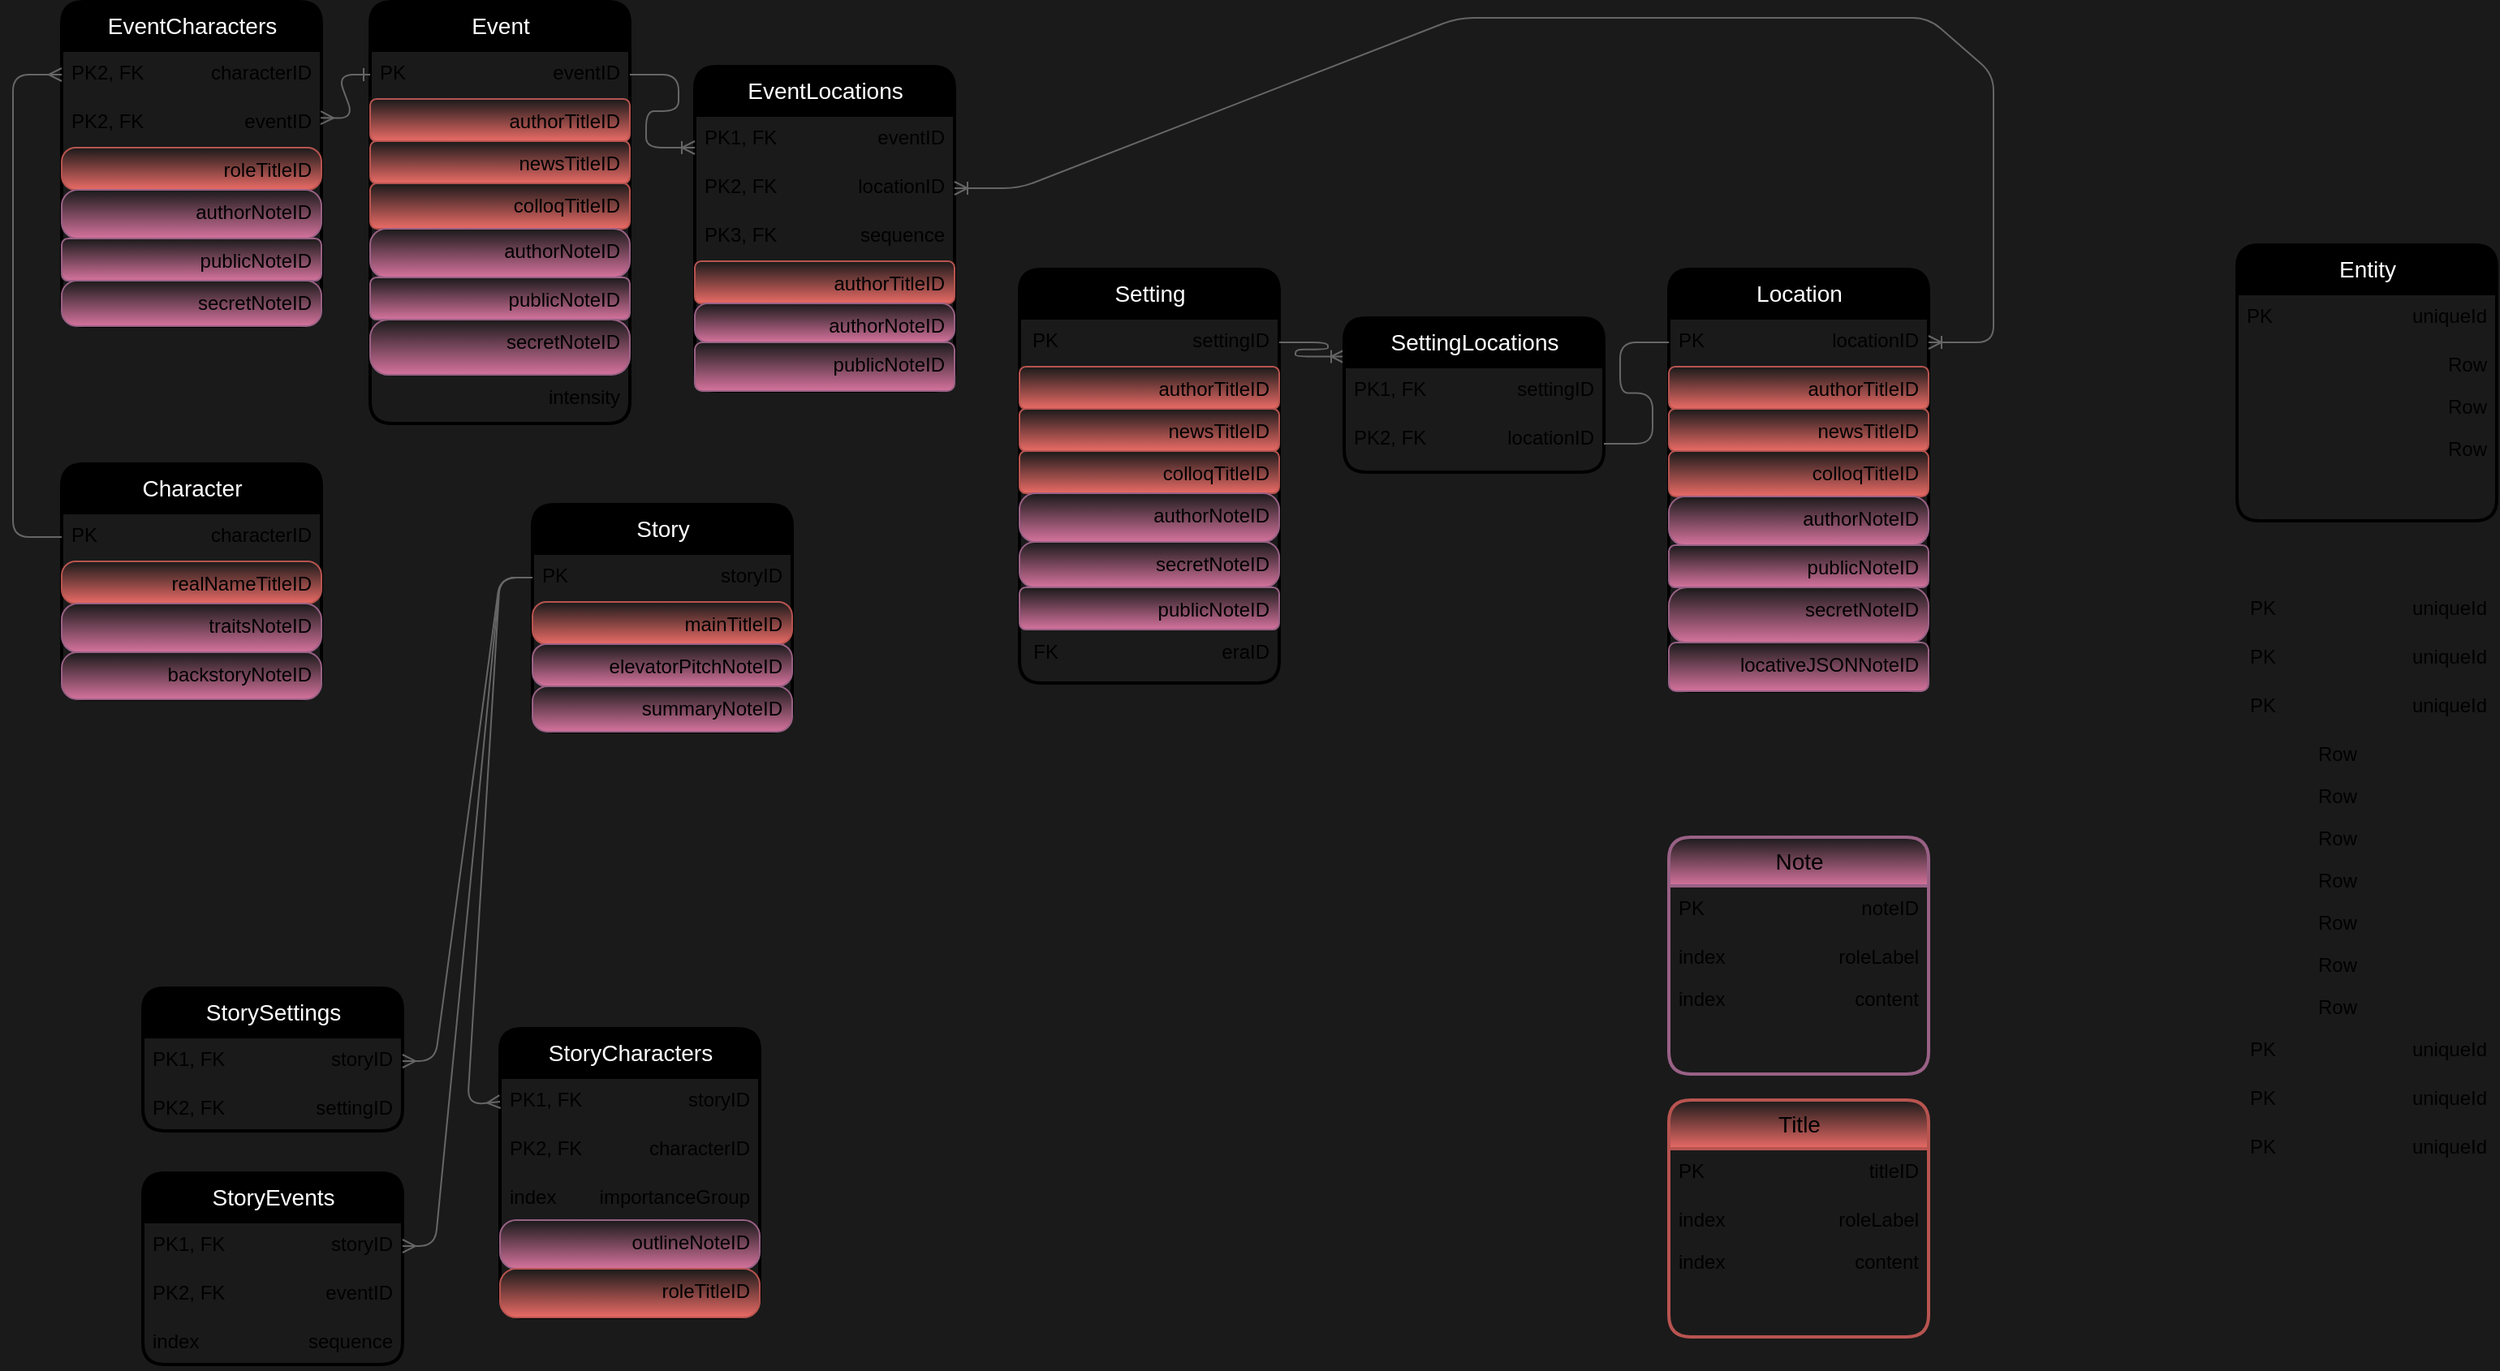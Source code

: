 <mxfile version="12.2.2" type="device" pages="1"><diagram name="Page-1" id="e56a1550-8fbb-45ad-956c-1786394a9013"><mxGraphModel dx="1652" dy="1248" grid="1" gridSize="10" guides="1" tooltips="1" connect="1" arrows="1" fold="1" page="0" pageScale="1" pageWidth="1100" pageHeight="850" background="#1A1A1A" math="0" shadow="0"><root><mxCell id="0"/><mxCell id="1" parent="0"/><mxCell id="P3QR3XA8QNbKqCNE0SLq-10" value="Entity" style="swimlane;childLayout=stackLayout;horizontal=1;startSize=30;horizontalStack=0;fillColor=#000000;fontColor=#FFFFFF;rounded=1;fontSize=14;fontStyle=0;strokeWidth=2;resizeParent=0;resizeLast=1;shadow=0;dashed=0;align=center;html=1;" vertex="1" parent="1"><mxGeometry x="1350" y="150" width="160" height="170" as="geometry"><mxRectangle x="240" y="340" width="70" height="30" as="alternateBounds"/></mxGeometry></mxCell><mxCell id="P3QR3XA8QNbKqCNE0SLq-35" value="uniqueId" style="shape=partialRectangle;top=0;left=0;right=0;bottom=0;fillColor=none;align=right;verticalAlign=top;fillColor=none;spacingLeft=34;spacingRight=4;overflow=hidden;rotatable=0;points=[[0,0.5],[1,0.5]];portConstraint=eastwest;dropTarget=0;fontSize=12;strokeColor=#666666;html=1;" vertex="1" parent="P3QR3XA8QNbKqCNE0SLq-10"><mxGeometry y="30" width="160" height="30" as="geometry"/></mxCell><mxCell id="P3QR3XA8QNbKqCNE0SLq-36" value="PK" style="shape=partialRectangle;top=0;left=0;bottom=0;right=0;fillColor=none;align=left;verticalAlign=top;spacingLeft=4;spacingRight=4;overflow=hidden;rotatable=0;points=[];portConstraint=eastwest;part=1;fontSize=12;" vertex="1" connectable="0" parent="P3QR3XA8QNbKqCNE0SLq-35"><mxGeometry width="30" height="1.194" as="geometry"/></mxCell><mxCell id="P3QR3XA8QNbKqCNE0SLq-37" value="Row" style="text;strokeColor=none;fillColor=none;spacingLeft=4;spacingRight=4;overflow=hidden;rotatable=0;points=[[0,0.5],[1,0.5]];portConstraint=eastwest;fontSize=12;align=right;html=1;" vertex="1" parent="P3QR3XA8QNbKqCNE0SLq-10"><mxGeometry y="60" width="160" height="26" as="geometry"/></mxCell><mxCell id="P3QR3XA8QNbKqCNE0SLq-39" value="Row" style="text;strokeColor=none;fillColor=none;spacingLeft=4;spacingRight=4;overflow=hidden;rotatable=0;points=[[0,0.5],[1,0.5]];portConstraint=eastwest;fontSize=12;align=right;html=1;" vertex="1" parent="P3QR3XA8QNbKqCNE0SLq-10"><mxGeometry y="86" width="160" height="26" as="geometry"/></mxCell><mxCell id="P3QR3XA8QNbKqCNE0SLq-38" value="Row" style="text;strokeColor=none;fillColor=none;spacingLeft=4;spacingRight=4;overflow=hidden;rotatable=0;points=[[0,0.5],[1,0.5]];portConstraint=eastwest;fontSize=12;align=right;html=1;" vertex="1" parent="P3QR3XA8QNbKqCNE0SLq-10"><mxGeometry y="112" width="160" height="58" as="geometry"/></mxCell><mxCell id="P3QR3XA8QNbKqCNE0SLq-28" value="uniqueId" style="shape=partialRectangle;top=0;left=0;right=0;bottom=0;fillColor=none;align=right;verticalAlign=top;fillColor=none;spacingLeft=34;spacingRight=4;overflow=hidden;rotatable=0;points=[[0,0.5],[1,0.5]];portConstraint=eastwest;dropTarget=0;fontSize=12;strokeColor=#666666;html=1;" vertex="1" parent="1"><mxGeometry x="1350" y="420" width="160" height="30" as="geometry"/></mxCell><mxCell id="P3QR3XA8QNbKqCNE0SLq-29" value="PK" style="shape=partialRectangle;top=0;left=0;bottom=0;right=0;fillColor=none;align=right;verticalAlign=top;spacingLeft=4;spacingRight=4;overflow=hidden;rotatable=0;points=[];portConstraint=eastwest;part=1;fontSize=12;" vertex="1" connectable="0" parent="P3QR3XA8QNbKqCNE0SLq-28"><mxGeometry width="30" height="1.194" as="geometry"/></mxCell><mxCell id="P3QR3XA8QNbKqCNE0SLq-32" value="Row" style="text;strokeColor=none;fillColor=none;spacingLeft=4;spacingRight=4;overflow=hidden;rotatable=0;points=[[0,0.5],[1,0.5]];portConstraint=eastwest;fontSize=12;align=right;html=1;" vertex="1" parent="1"><mxGeometry x="1390" y="450" width="40" height="26" as="geometry"/></mxCell><mxCell id="P3QR3XA8QNbKqCNE0SLq-33" value="Row" style="text;strokeColor=none;fillColor=none;spacingLeft=4;spacingRight=4;overflow=hidden;rotatable=0;points=[[0,0.5],[1,0.5]];portConstraint=eastwest;fontSize=12;align=right;html=1;" vertex="1" parent="1"><mxGeometry x="1390" y="476" width="40" height="26" as="geometry"/></mxCell><mxCell id="P3QR3XA8QNbKqCNE0SLq-34" value="Row" style="text;strokeColor=none;fillColor=none;spacingLeft=4;spacingRight=4;overflow=hidden;rotatable=0;points=[[0,0.5],[1,0.5]];portConstraint=eastwest;fontSize=12;align=right;html=1;" vertex="1" parent="1"><mxGeometry x="1390" y="502" width="40" height="26" as="geometry"/></mxCell><mxCell id="P3QR3XA8QNbKqCNE0SLq-60" value="Row" style="text;strokeColor=none;fillColor=none;spacingLeft=4;spacingRight=4;overflow=hidden;rotatable=0;points=[[0,0.5],[1,0.5]];portConstraint=eastwest;fontSize=12;align=right;html=1;" vertex="1" parent="1"><mxGeometry x="1390" y="528" width="40" height="26" as="geometry"/></mxCell><mxCell id="P3QR3XA8QNbKqCNE0SLq-61" value="Row" style="text;strokeColor=none;fillColor=none;spacingLeft=4;spacingRight=4;overflow=hidden;rotatable=0;points=[[0,0.5],[1,0.5]];portConstraint=eastwest;fontSize=12;align=right;html=1;" vertex="1" parent="1"><mxGeometry x="1390" y="554" width="40" height="26" as="geometry"/></mxCell><mxCell id="P3QR3XA8QNbKqCNE0SLq-62" value="Row" style="text;strokeColor=none;fillColor=none;spacingLeft=4;spacingRight=4;overflow=hidden;rotatable=0;points=[[0,0.5],[1,0.5]];portConstraint=eastwest;fontSize=12;align=right;html=1;" vertex="1" parent="1"><mxGeometry x="1390" y="580" width="40" height="26" as="geometry"/></mxCell><mxCell id="P3QR3XA8QNbKqCNE0SLq-63" value="Row" style="text;strokeColor=none;fillColor=none;spacingLeft=4;spacingRight=4;overflow=hidden;rotatable=0;points=[[0,0.5],[1,0.5]];portConstraint=eastwest;fontSize=12;align=right;html=1;" vertex="1" parent="1"><mxGeometry x="1390" y="606" width="40" height="26" as="geometry"/></mxCell><mxCell id="P3QR3XA8QNbKqCNE0SLq-64" value="uniqueId" style="shape=partialRectangle;top=0;left=0;right=0;bottom=0;fillColor=none;align=right;verticalAlign=top;fillColor=none;spacingLeft=34;spacingRight=4;overflow=hidden;rotatable=0;points=[[0,0.5],[1,0.5]];portConstraint=eastwest;dropTarget=0;fontSize=12;strokeColor=#666666;html=1;" vertex="1" parent="1"><mxGeometry x="1350" y="390" width="160" height="30" as="geometry"/></mxCell><mxCell id="P3QR3XA8QNbKqCNE0SLq-65" value="PK" style="shape=partialRectangle;top=0;left=0;bottom=0;right=0;fillColor=none;align=right;verticalAlign=top;spacingLeft=4;spacingRight=4;overflow=hidden;rotatable=0;points=[];portConstraint=eastwest;part=1;fontSize=12;" vertex="1" connectable="0" parent="P3QR3XA8QNbKqCNE0SLq-64"><mxGeometry width="30" height="1.194" as="geometry"/></mxCell><mxCell id="P3QR3XA8QNbKqCNE0SLq-66" value="uniqueId" style="shape=partialRectangle;top=0;left=0;right=0;bottom=0;fillColor=none;align=right;verticalAlign=top;fillColor=none;spacingLeft=34;spacingRight=4;overflow=hidden;rotatable=0;points=[[0,0.5],[1,0.5]];portConstraint=eastwest;dropTarget=0;fontSize=12;strokeColor=#666666;html=1;" vertex="1" parent="1"><mxGeometry x="1350" y="360" width="160" height="30" as="geometry"/></mxCell><mxCell id="P3QR3XA8QNbKqCNE0SLq-67" value="PK" style="shape=partialRectangle;top=0;left=0;bottom=0;right=0;fillColor=none;align=right;verticalAlign=top;spacingLeft=4;spacingRight=4;overflow=hidden;rotatable=0;points=[];portConstraint=eastwest;part=1;fontSize=12;" vertex="1" connectable="0" parent="P3QR3XA8QNbKqCNE0SLq-66"><mxGeometry width="30" height="1.194" as="geometry"/></mxCell><mxCell id="P3QR3XA8QNbKqCNE0SLq-68" value="uniqueId" style="shape=partialRectangle;top=0;left=0;right=0;bottom=0;fillColor=none;align=right;verticalAlign=top;fillColor=none;spacingLeft=34;spacingRight=4;overflow=hidden;rotatable=0;points=[[0,0.5],[1,0.5]];portConstraint=eastwest;dropTarget=0;fontSize=12;strokeColor=#666666;html=1;" vertex="1" parent="1"><mxGeometry x="1350" y="662" width="160" height="30" as="geometry"/></mxCell><mxCell id="P3QR3XA8QNbKqCNE0SLq-69" value="PK" style="shape=partialRectangle;top=0;left=0;bottom=0;right=0;fillColor=none;align=right;verticalAlign=top;spacingLeft=4;spacingRight=4;overflow=hidden;rotatable=0;points=[];portConstraint=eastwest;part=1;fontSize=12;" vertex="1" connectable="0" parent="P3QR3XA8QNbKqCNE0SLq-68"><mxGeometry width="30" height="1.194" as="geometry"/></mxCell><mxCell id="P3QR3XA8QNbKqCNE0SLq-70" value="uniqueId" style="shape=partialRectangle;top=0;left=0;right=0;bottom=0;fillColor=none;align=right;verticalAlign=top;fillColor=none;spacingLeft=34;spacingRight=4;overflow=hidden;rotatable=0;points=[[0,0.5],[1,0.5]];portConstraint=eastwest;dropTarget=0;fontSize=12;strokeColor=#666666;html=1;" vertex="1" parent="1"><mxGeometry x="1350" y="692" width="160" height="30" as="geometry"/></mxCell><mxCell id="P3QR3XA8QNbKqCNE0SLq-71" value="PK" style="shape=partialRectangle;top=0;left=0;bottom=0;right=0;fillColor=none;align=right;verticalAlign=top;spacingLeft=4;spacingRight=4;overflow=hidden;rotatable=0;points=[];portConstraint=eastwest;part=1;fontSize=12;" vertex="1" connectable="0" parent="P3QR3XA8QNbKqCNE0SLq-70"><mxGeometry width="30" height="1.194" as="geometry"/></mxCell><mxCell id="P3QR3XA8QNbKqCNE0SLq-72" value="uniqueId" style="shape=partialRectangle;top=0;left=0;right=0;bottom=0;fillColor=none;align=right;verticalAlign=top;fillColor=none;spacingLeft=34;spacingRight=4;overflow=hidden;rotatable=0;points=[[0,0.5],[1,0.5]];portConstraint=eastwest;dropTarget=0;fontSize=12;strokeColor=#666666;html=1;" vertex="1" parent="1"><mxGeometry x="1350" y="632" width="160" height="30" as="geometry"/></mxCell><mxCell id="P3QR3XA8QNbKqCNE0SLq-73" value="PK" style="shape=partialRectangle;top=0;left=0;bottom=0;right=0;fillColor=none;align=right;verticalAlign=top;spacingLeft=4;spacingRight=4;overflow=hidden;rotatable=0;points=[];portConstraint=eastwest;part=1;fontSize=12;" vertex="1" connectable="0" parent="P3QR3XA8QNbKqCNE0SLq-72"><mxGeometry width="30" height="1.194" as="geometry"/></mxCell><mxCell id="P3QR3XA8QNbKqCNE0SLq-74" value="Setting" style="swimlane;childLayout=stackLayout;horizontal=1;startSize=30;horizontalStack=0;fillColor=#000000;fontColor=#FFFFFF;rounded=1;fontSize=14;fontStyle=0;strokeWidth=2;resizeParent=0;resizeLast=1;shadow=0;dashed=0;align=center;html=1;" vertex="1" parent="1"><mxGeometry x="600" y="165" width="160" height="255" as="geometry"><mxRectangle x="240" y="340" width="70" height="30" as="alternateBounds"/></mxGeometry></mxCell><mxCell id="P3QR3XA8QNbKqCNE0SLq-91" value="settingID" style="shape=partialRectangle;top=0;left=0;right=0;bottom=0;fillColor=none;align=right;verticalAlign=top;fillColor=none;spacingLeft=34;spacingRight=4;overflow=hidden;rotatable=0;points=[[0,0.5],[1,0.5]];portConstraint=eastwest;dropTarget=0;fontSize=12;strokeColor=#666666;html=1;" vertex="1" parent="P3QR3XA8QNbKqCNE0SLq-74"><mxGeometry y="30" width="160" height="30" as="geometry"/></mxCell><mxCell id="P3QR3XA8QNbKqCNE0SLq-92" value="PK" style="shape=partialRectangle;top=0;left=0;bottom=0;right=0;fillColor=none;align=right;verticalAlign=top;spacingLeft=4;spacingRight=4;overflow=hidden;rotatable=0;points=[];portConstraint=eastwest;part=1;fontSize=12;" vertex="1" connectable="0" parent="P3QR3XA8QNbKqCNE0SLq-91"><mxGeometry width="30" height="1.194" as="geometry"/></mxCell><mxCell id="P3QR3XA8QNbKqCNE0SLq-80" value="authorTitleID" style="text;spacingLeft=4;spacingRight=4;overflow=hidden;rotatable=0;points=[[0,0.5],[1,0.5]];portConstraint=eastwest;fontSize=12;align=right;html=1;gradientColor=#ea6b66;fillColor=#1A1A1A;strokeColor=#b85450;rounded=1;" vertex="1" parent="P3QR3XA8QNbKqCNE0SLq-74"><mxGeometry y="60" width="160" height="26" as="geometry"/></mxCell><mxCell id="P3QR3XA8QNbKqCNE0SLq-81" value="newsTitleID" style="text;spacingLeft=4;spacingRight=4;overflow=hidden;rotatable=0;points=[[0,0.5],[1,0.5]];portConstraint=eastwest;fontSize=12;align=right;html=1;gradientColor=#ea6b66;fillColor=#1A1A1A;strokeColor=#b85450;rounded=1;" vertex="1" parent="P3QR3XA8QNbKqCNE0SLq-74"><mxGeometry y="86" width="160" height="26" as="geometry"/></mxCell><mxCell id="P3QR3XA8QNbKqCNE0SLq-82" value="colloqTitleID" style="text;spacingLeft=4;spacingRight=4;overflow=hidden;rotatable=0;points=[[0,0.5],[1,0.5]];portConstraint=eastwest;fontSize=12;align=right;html=1;gradientColor=#ea6b66;fillColor=#1A1A1A;strokeColor=#b85450;rounded=1;" vertex="1" parent="P3QR3XA8QNbKqCNE0SLq-74"><mxGeometry y="112" width="160" height="26" as="geometry"/></mxCell><mxCell id="P3QR3XA8QNbKqCNE0SLq-158" value="authorNoteID" style="text;strokeColor=#996185;fillColor=#1A1A1A;spacingLeft=4;spacingRight=4;overflow=hidden;rotatable=0;points=[[0,0.5],[1,0.5]];portConstraint=eastwest;fontSize=12;align=right;html=1;gradientColor=#d5739d;rounded=1;arcSize=33;" vertex="1" parent="P3QR3XA8QNbKqCNE0SLq-74"><mxGeometry y="138" width="160" height="30" as="geometry"/></mxCell><mxCell id="P3QR3XA8QNbKqCNE0SLq-141" value="secretNoteID" style="text;strokeColor=#996185;fillColor=#1A1A1A;spacingLeft=4;spacingRight=4;overflow=hidden;rotatable=0;points=[[0,0.5],[1,0.5]];portConstraint=eastwest;fontSize=12;align=right;html=1;gradientColor=#d5739d;rounded=1;arcSize=33;" vertex="1" parent="P3QR3XA8QNbKqCNE0SLq-74"><mxGeometry y="168" width="160" height="28" as="geometry"/></mxCell><mxCell id="P3QR3XA8QNbKqCNE0SLq-140" value="publicNoteID" style="text;strokeColor=#996185;fillColor=#1A1A1A;spacingLeft=4;spacingRight=4;overflow=hidden;rotatable=0;points=[[0,0.5],[1,0.5]];portConstraint=eastwest;fontSize=12;align=right;html=1;gradientColor=#d5739d;rounded=1;" vertex="1" parent="P3QR3XA8QNbKqCNE0SLq-74"><mxGeometry y="196" width="160" height="26" as="geometry"/></mxCell><mxCell id="P3QR3XA8QNbKqCNE0SLq-87" value="eraID" style="shape=partialRectangle;top=0;left=0;right=0;bottom=0;fillColor=none;align=right;verticalAlign=top;fillColor=none;spacingLeft=34;spacingRight=4;overflow=hidden;rotatable=0;points=[[0,0.5],[1,0.5]];portConstraint=eastwest;dropTarget=0;fontSize=12;strokeColor=#666666;html=1;" vertex="1" parent="P3QR3XA8QNbKqCNE0SLq-74"><mxGeometry y="222" width="160" height="33" as="geometry"/></mxCell><mxCell id="P3QR3XA8QNbKqCNE0SLq-88" value="FK" style="shape=partialRectangle;top=0;left=0;bottom=0;right=0;fillColor=none;align=right;verticalAlign=top;spacingLeft=4;spacingRight=4;overflow=hidden;rotatable=0;points=[];portConstraint=eastwest;part=1;fontSize=12;" vertex="1" connectable="0" parent="P3QR3XA8QNbKqCNE0SLq-87"><mxGeometry width="30" height="0.307" as="geometry"/></mxCell><mxCell id="P3QR3XA8QNbKqCNE0SLq-93" value="Event" style="swimlane;childLayout=stackLayout;horizontal=1;startSize=30;horizontalStack=0;fillColor=#000000;fontColor=#FFFFFF;rounded=1;fontSize=14;fontStyle=0;strokeWidth=2;resizeParent=0;resizeLast=1;shadow=0;dashed=0;align=center;html=1;" vertex="1" parent="1"><mxGeometry x="200" width="160" height="260" as="geometry"><mxRectangle x="240" y="340" width="70" height="30" as="alternateBounds"/></mxGeometry></mxCell><mxCell id="P3QR3XA8QNbKqCNE0SLq-94" value="eventID" style="shape=partialRectangle;top=0;left=0;right=0;bottom=0;fillColor=none;align=right;verticalAlign=top;fillColor=none;spacingLeft=34;spacingRight=4;overflow=hidden;rotatable=0;points=[[0,0.5],[1,0.5]];portConstraint=eastwest;dropTarget=0;fontSize=12;strokeColor=#666666;html=1;" vertex="1" parent="P3QR3XA8QNbKqCNE0SLq-93"><mxGeometry y="30" width="160" height="30" as="geometry"/></mxCell><mxCell id="P3QR3XA8QNbKqCNE0SLq-95" value="PK" style="shape=partialRectangle;top=0;left=0;bottom=0;right=0;fillColor=none;align=left;verticalAlign=top;spacingLeft=4;spacingRight=4;overflow=hidden;rotatable=0;points=[];portConstraint=eastwest;part=1;fontSize=12;" vertex="1" connectable="0" parent="P3QR3XA8QNbKqCNE0SLq-94"><mxGeometry width="30" height="1.194" as="geometry"/></mxCell><mxCell id="P3QR3XA8QNbKqCNE0SLq-96" value="authorTitleID" style="text;spacingLeft=4;spacingRight=4;overflow=hidden;rotatable=0;points=[[0,0.5],[1,0.5]];portConstraint=eastwest;fontSize=12;align=right;html=1;gradientColor=#ea6b66;fillColor=#1A1A1A;strokeColor=#b85450;rounded=1;" vertex="1" parent="P3QR3XA8QNbKqCNE0SLq-93"><mxGeometry y="60" width="160" height="26" as="geometry"/></mxCell><mxCell id="P3QR3XA8QNbKqCNE0SLq-97" value="newsTitleID" style="text;spacingLeft=4;spacingRight=4;overflow=hidden;rotatable=0;points=[[0,0.5],[1,0.5]];portConstraint=eastwest;fontSize=12;align=right;html=1;gradientColor=#ea6b66;fillColor=#1A1A1A;strokeColor=#b85450;rounded=1;" vertex="1" parent="P3QR3XA8QNbKqCNE0SLq-93"><mxGeometry y="86" width="160" height="26" as="geometry"/></mxCell><mxCell id="P3QR3XA8QNbKqCNE0SLq-98" value="colloqTitleID" style="text;spacingLeft=4;spacingRight=4;overflow=hidden;rotatable=0;points=[[0,0.5],[1,0.5]];portConstraint=eastwest;fontSize=12;align=right;html=1;gradientColor=#ea6b66;fillColor=#1A1A1A;strokeColor=#b85450;rounded=1;" vertex="1" parent="P3QR3XA8QNbKqCNE0SLq-93"><mxGeometry y="112" width="160" height="28" as="geometry"/></mxCell><mxCell id="P3QR3XA8QNbKqCNE0SLq-122" value="authorNoteID" style="text;strokeColor=#996185;fillColor=#1A1A1A;spacingLeft=4;spacingRight=4;overflow=hidden;rotatable=0;points=[[0,0.5],[1,0.5]];portConstraint=eastwest;fontSize=12;align=right;html=1;gradientColor=#d5739d;rounded=1;arcSize=33;" vertex="1" parent="P3QR3XA8QNbKqCNE0SLq-93"><mxGeometry y="140" width="160" height="30" as="geometry"/></mxCell><mxCell id="P3QR3XA8QNbKqCNE0SLq-154" value="publicNoteID" style="text;strokeColor=#996185;fillColor=#1A1A1A;spacingLeft=4;spacingRight=4;overflow=hidden;rotatable=0;points=[[0,0.5],[1,0.5]];portConstraint=eastwest;fontSize=12;align=right;html=1;gradientColor=#d5739d;rounded=1;" vertex="1" parent="P3QR3XA8QNbKqCNE0SLq-93"><mxGeometry y="170" width="160" height="26" as="geometry"/></mxCell><mxCell id="P3QR3XA8QNbKqCNE0SLq-155" value="secretNoteID" style="text;strokeColor=#996185;fillColor=#1A1A1A;spacingLeft=4;spacingRight=4;overflow=hidden;rotatable=0;points=[[0,0.5],[1,0.5]];portConstraint=eastwest;fontSize=12;align=right;html=1;gradientColor=#d5739d;rounded=1;arcSize=33;" vertex="1" parent="P3QR3XA8QNbKqCNE0SLq-93"><mxGeometry y="196" width="160" height="34" as="geometry"/></mxCell><mxCell id="P3QR3XA8QNbKqCNE0SLq-189" value="intensity" style="text;strokeColor=none;fillColor=none;spacingLeft=4;spacingRight=4;overflow=hidden;rotatable=0;points=[[0,0.5],[1,0.5]];portConstraint=eastwest;fontSize=12;align=right;html=1;" vertex="1" parent="P3QR3XA8QNbKqCNE0SLq-93"><mxGeometry y="230" width="160" height="30" as="geometry"/></mxCell><mxCell id="P3QR3XA8QNbKqCNE0SLq-102" value="EventLocations" style="swimlane;childLayout=stackLayout;horizontal=1;startSize=30;horizontalStack=0;fillColor=#000000;fontColor=#FFFFFF;rounded=1;fontSize=14;fontStyle=0;strokeWidth=2;resizeParent=0;resizeLast=1;shadow=0;dashed=0;align=center;html=1;" vertex="1" parent="1"><mxGeometry x="400" y="40" width="160" height="200" as="geometry"><mxRectangle x="450" y="60" width="130" height="30" as="alternateBounds"/></mxGeometry></mxCell><mxCell id="P3QR3XA8QNbKqCNE0SLq-108" value="eventID" style="shape=partialRectangle;top=0;left=0;right=0;bottom=0;fillColor=none;align=right;verticalAlign=top;fillColor=none;spacingLeft=34;spacingRight=4;overflow=hidden;rotatable=0;points=[[0,0.5],[1,0.5]];portConstraint=eastwest;dropTarget=0;fontSize=12;strokeColor=#666666;html=1;" vertex="1" parent="P3QR3XA8QNbKqCNE0SLq-102"><mxGeometry y="30" width="160" height="30" as="geometry"/></mxCell><mxCell id="P3QR3XA8QNbKqCNE0SLq-109" value="PK1, FK" style="shape=partialRectangle;top=0;left=0;bottom=0;right=0;fillColor=none;align=left;verticalAlign=top;spacingLeft=4;spacingRight=4;overflow=hidden;rotatable=0;points=[];portConstraint=eastwest;part=1;fontSize=12;" vertex="1" connectable="0" parent="P3QR3XA8QNbKqCNE0SLq-108"><mxGeometry width="30" height="0.256" as="geometry"/></mxCell><mxCell id="P3QR3XA8QNbKqCNE0SLq-103" value="locationID" style="shape=partialRectangle;top=0;left=0;right=0;bottom=0;fillColor=none;align=right;verticalAlign=top;fillColor=none;spacingLeft=34;spacingRight=4;overflow=hidden;rotatable=0;points=[[0,0.5],[1,0.5]];portConstraint=eastwest;dropTarget=0;fontSize=12;strokeColor=#666666;html=1;" vertex="1" parent="P3QR3XA8QNbKqCNE0SLq-102"><mxGeometry y="60" width="160" height="30" as="geometry"/></mxCell><mxCell id="P3QR3XA8QNbKqCNE0SLq-104" value="PK2, FK" style="shape=partialRectangle;top=0;left=0;bottom=0;right=0;fillColor=none;align=left;verticalAlign=top;spacingLeft=4;spacingRight=4;overflow=hidden;rotatable=0;points=[];portConstraint=eastwest;part=1;fontSize=12;" vertex="1" connectable="0" parent="P3QR3XA8QNbKqCNE0SLq-103"><mxGeometry width="30" height="0.326" as="geometry"/></mxCell><mxCell id="P3QR3XA8QNbKqCNE0SLq-110" value="sequence" style="shape=partialRectangle;top=0;left=0;right=0;bottom=0;fillColor=none;align=right;verticalAlign=top;fillColor=none;spacingLeft=34;spacingRight=4;overflow=hidden;rotatable=0;points=[[0,0.5],[1,0.5]];portConstraint=eastwest;dropTarget=0;fontSize=12;strokeColor=#666666;html=1;" vertex="1" parent="P3QR3XA8QNbKqCNE0SLq-102"><mxGeometry y="90" width="160" height="30" as="geometry"/></mxCell><mxCell id="P3QR3XA8QNbKqCNE0SLq-111" value="PK3, FK" style="shape=partialRectangle;top=0;left=0;bottom=0;right=0;fillColor=none;align=left;verticalAlign=top;spacingLeft=4;spacingRight=4;overflow=hidden;rotatable=0;points=[];portConstraint=eastwest;part=1;fontSize=12;" vertex="1" connectable="0" parent="P3QR3XA8QNbKqCNE0SLq-110"><mxGeometry width="30" height="0.895" as="geometry"/></mxCell><mxCell id="P3QR3XA8QNbKqCNE0SLq-229" value="authorTitleID" style="text;spacingLeft=4;spacingRight=4;overflow=hidden;rotatable=0;points=[[0,0.5],[1,0.5]];portConstraint=eastwest;fontSize=12;align=right;html=1;gradientColor=#ea6b66;fillColor=#1A1A1A;strokeColor=#b85450;rounded=1;" vertex="1" parent="P3QR3XA8QNbKqCNE0SLq-102"><mxGeometry y="120" width="160" height="26" as="geometry"/></mxCell><mxCell id="P3QR3XA8QNbKqCNE0SLq-123" value="authorNoteID" style="text;strokeColor=#996185;fillColor=#1A1A1A;spacingLeft=4;spacingRight=4;overflow=hidden;rotatable=0;points=[[0,0.5],[1,0.5]];portConstraint=eastwest;fontSize=12;align=right;html=1;gradientColor=#d5739d;rounded=1;arcSize=33;" vertex="1" parent="P3QR3XA8QNbKqCNE0SLq-102"><mxGeometry y="146" width="160" height="24" as="geometry"/></mxCell><mxCell id="P3QR3XA8QNbKqCNE0SLq-230" value="publicNoteID" style="text;strokeColor=#996185;fillColor=#1A1A1A;spacingLeft=4;spacingRight=4;overflow=hidden;rotatable=0;points=[[0,0.5],[1,0.5]];portConstraint=eastwest;fontSize=12;align=right;html=1;gradientColor=#d5739d;rounded=1;" vertex="1" parent="P3QR3XA8QNbKqCNE0SLq-102"><mxGeometry y="170" width="160" height="30" as="geometry"/></mxCell><mxCell id="P3QR3XA8QNbKqCNE0SLq-112" value="" style="edgeStyle=entityRelationEdgeStyle;fontSize=12;html=1;endArrow=ERoneToMany;strokeColor=#666666;entryX=0;entryY=0.25;entryDx=0;entryDy=0;exitX=1;exitY=0.5;exitDx=0;exitDy=0;" edge="1" parent="1" source="P3QR3XA8QNbKqCNE0SLq-94" target="P3QR3XA8QNbKqCNE0SLq-102"><mxGeometry width="100" height="100" relative="1" as="geometry"><mxPoint x="360" as="sourcePoint"/><mxPoint x="450" y="-60" as="targetPoint"/></mxGeometry></mxCell><mxCell id="P3QR3XA8QNbKqCNE0SLq-113" value="EventCharacters" style="swimlane;childLayout=stackLayout;horizontal=1;startSize=30;horizontalStack=0;fillColor=#000000;fontColor=#FFFFFF;rounded=1;fontSize=14;fontStyle=0;strokeWidth=2;resizeParent=0;resizeLast=1;shadow=0;dashed=0;align=center;html=1;" vertex="1" parent="1"><mxGeometry x="10" width="160" height="200" as="geometry"><mxRectangle x="240" y="340" width="70" height="30" as="alternateBounds"/></mxGeometry></mxCell><mxCell id="P3QR3XA8QNbKqCNE0SLq-119" value="characterID" style="shape=partialRectangle;top=0;left=0;right=0;bottom=0;fillColor=none;align=right;verticalAlign=top;fillColor=none;spacingLeft=34;spacingRight=4;overflow=hidden;rotatable=0;points=[[0,0.5],[1,0.5]];portConstraint=eastwest;dropTarget=0;fontSize=12;strokeColor=#666666;html=1;" vertex="1" parent="P3QR3XA8QNbKqCNE0SLq-113"><mxGeometry y="30" width="160" height="30" as="geometry"/></mxCell><mxCell id="P3QR3XA8QNbKqCNE0SLq-120" value="PK2, FK" style="shape=partialRectangle;top=0;left=0;bottom=0;right=0;fillColor=none;align=left;verticalAlign=top;spacingLeft=4;spacingRight=4;overflow=hidden;rotatable=0;points=[];portConstraint=eastwest;part=1;fontSize=12;" vertex="1" connectable="0" parent="P3QR3XA8QNbKqCNE0SLq-119"><mxGeometry width="30" height="1.194" as="geometry"/></mxCell><mxCell id="P3QR3XA8QNbKqCNE0SLq-114" value="eventID" style="shape=partialRectangle;top=0;left=0;right=0;bottom=0;fillColor=none;align=right;verticalAlign=top;fillColor=none;spacingLeft=34;spacingRight=4;overflow=hidden;rotatable=0;points=[[0,0.5],[1,0.5]];portConstraint=eastwest;dropTarget=0;fontSize=12;strokeColor=#666666;html=1;" vertex="1" parent="P3QR3XA8QNbKqCNE0SLq-113"><mxGeometry y="60" width="160" height="30" as="geometry"/></mxCell><mxCell id="P3QR3XA8QNbKqCNE0SLq-115" value="PK2, FK" style="shape=partialRectangle;top=0;left=0;bottom=0;right=0;fillColor=none;align=left;verticalAlign=top;spacingLeft=4;spacingRight=4;overflow=hidden;rotatable=0;points=[];portConstraint=eastwest;part=1;fontSize=12;" vertex="1" connectable="0" parent="P3QR3XA8QNbKqCNE0SLq-114"><mxGeometry width="30" height="1.194" as="geometry"/></mxCell><mxCell id="P3QR3XA8QNbKqCNE0SLq-116" value="roleTitleID" style="text;strokeColor=#b85450;fillColor=#1A1A1A;spacingLeft=4;spacingRight=4;overflow=hidden;rotatable=0;points=[[0,0.5],[1,0.5]];portConstraint=eastwest;fontSize=12;align=right;html=1;gradientColor=#ea6b66;rounded=1;arcSize=33;" vertex="1" parent="P3QR3XA8QNbKqCNE0SLq-113"><mxGeometry y="90" width="160" height="26" as="geometry"/></mxCell><mxCell id="P3QR3XA8QNbKqCNE0SLq-156" value="authorNoteID" style="text;strokeColor=#996185;fillColor=#1A1A1A;spacingLeft=4;spacingRight=4;overflow=hidden;rotatable=0;points=[[0,0.5],[1,0.5]];portConstraint=eastwest;fontSize=12;align=right;html=1;gradientColor=#d5739d;rounded=1;arcSize=33;" vertex="1" parent="P3QR3XA8QNbKqCNE0SLq-113"><mxGeometry y="116" width="160" height="30" as="geometry"/></mxCell><mxCell id="P3QR3XA8QNbKqCNE0SLq-117" value="publicNoteID" style="text;strokeColor=#996185;fillColor=#1A1A1A;spacingLeft=4;spacingRight=4;overflow=hidden;rotatable=0;points=[[0,0.5],[1,0.5]];portConstraint=eastwest;fontSize=12;align=right;html=1;gradientColor=#d5739d;rounded=1;" vertex="1" parent="P3QR3XA8QNbKqCNE0SLq-113"><mxGeometry y="146" width="160" height="26" as="geometry"/></mxCell><mxCell id="P3QR3XA8QNbKqCNE0SLq-118" value="secretNoteID" style="text;strokeColor=#996185;fillColor=#1A1A1A;spacingLeft=4;spacingRight=4;overflow=hidden;rotatable=0;points=[[0,0.5],[1,0.5]];portConstraint=eastwest;fontSize=12;align=right;html=1;gradientColor=#d5739d;rounded=1;arcSize=33;" vertex="1" parent="P3QR3XA8QNbKqCNE0SLq-113"><mxGeometry y="172" width="160" height="28" as="geometry"/></mxCell><mxCell id="P3QR3XA8QNbKqCNE0SLq-124" value="Location" style="swimlane;childLayout=stackLayout;horizontal=1;startSize=30;horizontalStack=0;fillColor=#000000;fontColor=#FFFFFF;rounded=1;fontSize=14;fontStyle=0;strokeWidth=2;resizeParent=0;resizeLast=1;shadow=0;dashed=0;align=center;html=1;" vertex="1" parent="1"><mxGeometry x="1000" y="165" width="160" height="260" as="geometry"><mxRectangle x="240" y="340" width="70" height="30" as="alternateBounds"/></mxGeometry></mxCell><mxCell id="P3QR3XA8QNbKqCNE0SLq-125" value="locationID" style="shape=partialRectangle;top=0;left=0;right=0;bottom=0;fillColor=none;align=right;verticalAlign=top;fillColor=none;spacingLeft=34;spacingRight=4;overflow=hidden;rotatable=0;points=[[0,0.5],[1,0.5]];portConstraint=eastwest;dropTarget=0;fontSize=12;strokeColor=#666666;html=1;" vertex="1" parent="P3QR3XA8QNbKqCNE0SLq-124"><mxGeometry y="30" width="160" height="30" as="geometry"/></mxCell><mxCell id="P3QR3XA8QNbKqCNE0SLq-126" value="PK" style="shape=partialRectangle;top=0;left=0;bottom=0;right=0;fillColor=none;align=left;verticalAlign=top;spacingLeft=4;spacingRight=4;overflow=hidden;rotatable=0;points=[];portConstraint=eastwest;part=1;fontSize=12;" vertex="1" connectable="0" parent="P3QR3XA8QNbKqCNE0SLq-125"><mxGeometry width="30" height="1.194" as="geometry"/></mxCell><mxCell id="P3QR3XA8QNbKqCNE0SLq-127" value="authorTitleID" style="text;spacingLeft=4;spacingRight=4;overflow=hidden;rotatable=0;points=[[0,0.5],[1,0.5]];portConstraint=eastwest;fontSize=12;align=right;html=1;gradientColor=#ea6b66;fillColor=#1A1A1A;strokeColor=#b85450;rounded=1;" vertex="1" parent="P3QR3XA8QNbKqCNE0SLq-124"><mxGeometry y="60" width="160" height="26" as="geometry"/></mxCell><mxCell id="P3QR3XA8QNbKqCNE0SLq-128" value="newsTitleID" style="text;spacingLeft=4;spacingRight=4;overflow=hidden;rotatable=0;points=[[0,0.5],[1,0.5]];portConstraint=eastwest;fontSize=12;align=right;html=1;gradientColor=#ea6b66;fillColor=#1A1A1A;strokeColor=#b85450;rounded=1;" vertex="1" parent="P3QR3XA8QNbKqCNE0SLq-124"><mxGeometry y="86" width="160" height="26" as="geometry"/></mxCell><mxCell id="P3QR3XA8QNbKqCNE0SLq-129" value="colloqTitleID" style="text;spacingLeft=4;spacingRight=4;overflow=hidden;rotatable=0;points=[[0,0.5],[1,0.5]];portConstraint=eastwest;fontSize=12;align=right;html=1;gradientColor=#ea6b66;fillColor=#1A1A1A;strokeColor=#b85450;rounded=1;" vertex="1" parent="P3QR3XA8QNbKqCNE0SLq-124"><mxGeometry y="112" width="160" height="28" as="geometry"/></mxCell><mxCell id="P3QR3XA8QNbKqCNE0SLq-157" value="authorNoteID" style="text;strokeColor=#996185;fillColor=#1A1A1A;spacingLeft=4;spacingRight=4;overflow=hidden;rotatable=0;points=[[0,0.5],[1,0.5]];portConstraint=eastwest;fontSize=12;align=right;html=1;gradientColor=#d5739d;rounded=1;arcSize=33;" vertex="1" parent="P3QR3XA8QNbKqCNE0SLq-124"><mxGeometry y="140" width="160" height="30" as="geometry"/></mxCell><mxCell id="P3QR3XA8QNbKqCNE0SLq-85" value="publicNoteID" style="text;strokeColor=#996185;fillColor=#1A1A1A;spacingLeft=4;spacingRight=4;overflow=hidden;rotatable=0;points=[[0,0.5],[1,0.5]];portConstraint=eastwest;fontSize=12;align=right;html=1;gradientColor=#d5739d;rounded=1;" vertex="1" parent="P3QR3XA8QNbKqCNE0SLq-124"><mxGeometry y="170" width="160" height="26" as="geometry"/></mxCell><mxCell id="P3QR3XA8QNbKqCNE0SLq-84" value="secretNoteID" style="text;strokeColor=#996185;fillColor=#1A1A1A;spacingLeft=4;spacingRight=4;overflow=hidden;rotatable=0;points=[[0,0.5],[1,0.5]];portConstraint=eastwest;fontSize=12;align=right;html=1;gradientColor=#d5739d;rounded=1;arcSize=33;" vertex="1" parent="P3QR3XA8QNbKqCNE0SLq-124"><mxGeometry y="196" width="160" height="34" as="geometry"/></mxCell><mxCell id="P3QR3XA8QNbKqCNE0SLq-227" value="locativeJSONNoteID" style="text;strokeColor=#996185;fillColor=#1A1A1A;spacingLeft=4;spacingRight=4;overflow=hidden;rotatable=0;points=[[0,0.5],[1,0.5]];portConstraint=eastwest;fontSize=12;align=right;html=1;gradientColor=#d5739d;rounded=1;" vertex="1" parent="P3QR3XA8QNbKqCNE0SLq-124"><mxGeometry y="230" width="160" height="30" as="geometry"/></mxCell><mxCell id="P3QR3XA8QNbKqCNE0SLq-142" value="" style="edgeStyle=entityRelationEdgeStyle;fontSize=12;html=1;endArrow=ERoneToMany;strokeColor=#666666;entryX=0;entryY=0.25;entryDx=0;entryDy=0;" edge="1" parent="1" source="P3QR3XA8QNbKqCNE0SLq-91" target="P3QR3XA8QNbKqCNE0SLq-143"><mxGeometry width="100" height="100" relative="1" as="geometry"><mxPoint x="760.333" y="237.167" as="sourcePoint"/><mxPoint x="800" y="80" as="targetPoint"/></mxGeometry></mxCell><mxCell id="P3QR3XA8QNbKqCNE0SLq-143" value="SettingLocations" style="swimlane;childLayout=stackLayout;horizontal=1;startSize=30;horizontalStack=0;fillColor=#000000;fontColor=#FFFFFF;rounded=1;fontSize=14;fontStyle=0;strokeWidth=2;resizeParent=0;resizeLast=1;shadow=0;dashed=0;align=center;html=1;" vertex="1" parent="1"><mxGeometry x="800" y="195" width="160" height="95" as="geometry"><mxRectangle x="240" y="340" width="70" height="30" as="alternateBounds"/></mxGeometry></mxCell><mxCell id="P3QR3XA8QNbKqCNE0SLq-144" value="settingID" style="shape=partialRectangle;top=0;left=0;right=0;bottom=0;fillColor=none;align=right;verticalAlign=top;fillColor=none;spacingLeft=34;spacingRight=4;overflow=hidden;rotatable=0;points=[[0,0.5],[1,0.5]];portConstraint=eastwest;dropTarget=0;fontSize=12;strokeColor=#666666;html=1;" vertex="1" parent="P3QR3XA8QNbKqCNE0SLq-143"><mxGeometry y="30" width="160" height="30" as="geometry"/></mxCell><mxCell id="P3QR3XA8QNbKqCNE0SLq-145" value="PK1, FK" style="shape=partialRectangle;top=0;left=0;bottom=0;right=0;fillColor=none;align=left;verticalAlign=top;spacingLeft=4;spacingRight=4;overflow=hidden;rotatable=0;points=[];portConstraint=eastwest;part=1;fontSize=12;" vertex="1" connectable="0" parent="P3QR3XA8QNbKqCNE0SLq-144"><mxGeometry width="30" height="1.194" as="geometry"/></mxCell><mxCell id="P3QR3XA8QNbKqCNE0SLq-149" value="locationID" style="shape=partialRectangle;top=0;left=0;right=0;bottom=0;fillColor=none;align=right;verticalAlign=top;fillColor=none;spacingLeft=34;spacingRight=4;overflow=hidden;rotatable=0;points=[[0,0.5],[1,0.5]];portConstraint=eastwest;dropTarget=0;fontSize=12;strokeColor=#666666;html=1;" vertex="1" parent="P3QR3XA8QNbKqCNE0SLq-143"><mxGeometry y="60" width="160" height="35" as="geometry"/></mxCell><mxCell id="P3QR3XA8QNbKqCNE0SLq-150" value="PK2, FK" style="shape=partialRectangle;top=0;left=0;bottom=0;right=0;fillColor=none;align=left;verticalAlign=top;spacingLeft=4;spacingRight=4;overflow=hidden;rotatable=0;points=[];portConstraint=eastwest;part=1;fontSize=12;" vertex="1" connectable="0" parent="P3QR3XA8QNbKqCNE0SLq-149"><mxGeometry width="30" height="0.562" as="geometry"/></mxCell><mxCell id="P3QR3XA8QNbKqCNE0SLq-151" value="" style="edgeStyle=entityRelationEdgeStyle;fontSize=12;html=1;endArrow=none;strokeColor=#666666;entryX=0;entryY=0.5;entryDx=0;entryDy=0;exitX=1;exitY=0.5;exitDx=0;exitDy=0;endFill=0;" edge="1" parent="1" source="P3QR3XA8QNbKqCNE0SLq-149" target="P3QR3XA8QNbKqCNE0SLq-125"><mxGeometry width="100" height="100" relative="1" as="geometry"><mxPoint x="820" y="370" as="sourcePoint"/><mxPoint x="860" y="398" as="targetPoint"/></mxGeometry></mxCell><mxCell id="P3QR3XA8QNbKqCNE0SLq-152" value="" style="endArrow=ERone;html=1;strokeColor=#666666;fontColor=#1A1A1A;exitX=0.997;exitY=0.386;exitDx=0;exitDy=0;exitPerimeter=0;entryX=0;entryY=0.5;entryDx=0;entryDy=0;endFill=0;startArrow=ERmany;startFill=0;" edge="1" parent="1" source="P3QR3XA8QNbKqCNE0SLq-114" target="P3QR3XA8QNbKqCNE0SLq-94"><mxGeometry width="50" height="50" relative="1" as="geometry"><mxPoint x="190" y="220" as="sourcePoint"/><mxPoint x="230" y="160" as="targetPoint"/><Array as="points"><mxPoint x="190" y="72"/><mxPoint x="180" y="45"/></Array></mxGeometry></mxCell><mxCell id="P3QR3XA8QNbKqCNE0SLq-153" value="" style="endArrow=ERoneToMany;html=1;strokeColor=#666666;fontColor=#1A1A1A;startArrow=ERoneToMany;startFill=0;endFill=0;exitX=1;exitY=0.5;exitDx=0;exitDy=0;entryX=1;entryY=0.5;entryDx=0;entryDy=0;" edge="1" parent="1" source="P3QR3XA8QNbKqCNE0SLq-103" target="P3QR3XA8QNbKqCNE0SLq-125"><mxGeometry width="50" height="50" relative="1" as="geometry"><mxPoint x="775" y="-120" as="sourcePoint"/><mxPoint x="1310" y="-45" as="targetPoint"/><Array as="points"><mxPoint x="600" y="115"/><mxPoint x="870" y="10"/><mxPoint x="1160" y="10"/><mxPoint x="1200" y="45"/><mxPoint x="1200" y="210"/></Array></mxGeometry></mxCell><mxCell id="P3QR3XA8QNbKqCNE0SLq-160" value="Character" style="swimlane;childLayout=stackLayout;horizontal=1;startSize=30;horizontalStack=0;fillColor=#000000;fontColor=#FFFFFF;rounded=1;fontSize=14;fontStyle=0;strokeWidth=2;resizeParent=0;resizeLast=1;shadow=0;dashed=0;align=center;html=1;" vertex="1" parent="1"><mxGeometry x="10" y="285" width="160" height="145" as="geometry"><mxRectangle x="240" y="340" width="70" height="30" as="alternateBounds"/></mxGeometry></mxCell><mxCell id="P3QR3XA8QNbKqCNE0SLq-161" value="characterID" style="shape=partialRectangle;top=0;left=0;right=0;bottom=0;fillColor=none;align=right;verticalAlign=top;fillColor=none;spacingLeft=34;spacingRight=4;overflow=hidden;rotatable=0;points=[[0,0.5],[1,0.5]];portConstraint=eastwest;dropTarget=0;fontSize=12;strokeColor=#666666;html=1;" vertex="1" parent="P3QR3XA8QNbKqCNE0SLq-160"><mxGeometry y="30" width="160" height="30" as="geometry"/></mxCell><mxCell id="P3QR3XA8QNbKqCNE0SLq-162" value="PK" style="shape=partialRectangle;top=0;left=0;bottom=0;right=0;fillColor=none;align=left;verticalAlign=top;spacingLeft=4;spacingRight=4;overflow=hidden;rotatable=0;points=[];portConstraint=eastwest;part=1;fontSize=12;" vertex="1" connectable="0" parent="P3QR3XA8QNbKqCNE0SLq-161"><mxGeometry width="30" height="1.194" as="geometry"/></mxCell><mxCell id="P3QR3XA8QNbKqCNE0SLq-226" value="realNameTitleID" style="text;strokeColor=#b85450;fillColor=#1A1A1A;spacingLeft=4;spacingRight=4;overflow=hidden;rotatable=0;points=[[0,0.5],[1,0.5]];portConstraint=eastwest;fontSize=12;align=right;html=1;gradientColor=#ea6b66;rounded=1;arcSize=33;" vertex="1" parent="P3QR3XA8QNbKqCNE0SLq-160"><mxGeometry y="60" width="160" height="26" as="geometry"/></mxCell><mxCell id="P3QR3XA8QNbKqCNE0SLq-165" value="traitsNoteID" style="text;strokeColor=#996185;fillColor=#1A1A1A;spacingLeft=4;spacingRight=4;overflow=hidden;rotatable=0;points=[[0,0.5],[1,0.5]];portConstraint=eastwest;fontSize=12;align=right;html=1;gradientColor=#d5739d;rounded=1;arcSize=33;" vertex="1" parent="P3QR3XA8QNbKqCNE0SLq-160"><mxGeometry y="86" width="160" height="30" as="geometry"/></mxCell><mxCell id="P3QR3XA8QNbKqCNE0SLq-163" value="backstoryNoteID" style="text;strokeColor=#996185;fillColor=#1A1A1A;spacingLeft=4;spacingRight=4;overflow=hidden;rotatable=0;points=[[0,0.5],[1,0.5]];portConstraint=eastwest;fontSize=12;align=right;html=1;gradientColor=#d5739d;rounded=1;arcSize=33;" vertex="1" parent="P3QR3XA8QNbKqCNE0SLq-160"><mxGeometry y="116" width="160" height="29" as="geometry"/></mxCell><mxCell id="P3QR3XA8QNbKqCNE0SLq-166" value="" style="endArrow=ERmany;html=1;strokeColor=#666666;fontColor=#1A1A1A;entryX=0;entryY=0.5;entryDx=0;entryDy=0;exitX=0;exitY=0.5;exitDx=0;exitDy=0;endFill=0;" edge="1" parent="1" source="P3QR3XA8QNbKqCNE0SLq-161" target="P3QR3XA8QNbKqCNE0SLq-119"><mxGeometry width="50" height="50" relative="1" as="geometry"><mxPoint x="-30" y="330" as="sourcePoint"/><mxPoint x="70" y="550" as="targetPoint"/><Array as="points"><mxPoint x="-20" y="330"/><mxPoint x="-20" y="45"/></Array></mxGeometry></mxCell><mxCell id="P3QR3XA8QNbKqCNE0SLq-167" value="Note" style="swimlane;childLayout=stackLayout;horizontal=1;startSize=30;horizontalStack=0;fillColor=#1A1A1A;rounded=1;fontSize=14;fontStyle=0;strokeWidth=2;resizeParent=0;resizeLast=1;shadow=0;dashed=0;align=center;html=1;gradientColor=#d5739d;strokeColor=#996185;" vertex="1" parent="1"><mxGeometry x="1000" y="515" width="160" height="146" as="geometry"><mxRectangle x="240" y="340" width="70" height="30" as="alternateBounds"/></mxGeometry></mxCell><mxCell id="P3QR3XA8QNbKqCNE0SLq-168" value="noteID" style="shape=partialRectangle;top=0;left=0;right=0;bottom=0;fillColor=none;align=right;verticalAlign=top;fillColor=none;spacingLeft=34;spacingRight=4;overflow=hidden;rotatable=0;points=[[0,0.5],[1,0.5]];portConstraint=eastwest;dropTarget=0;fontSize=12;strokeColor=#666666;html=1;" vertex="1" parent="P3QR3XA8QNbKqCNE0SLq-167"><mxGeometry y="30" width="160" height="30" as="geometry"/></mxCell><mxCell id="P3QR3XA8QNbKqCNE0SLq-169" value="PK" style="shape=partialRectangle;top=0;left=0;bottom=0;right=0;fillColor=none;align=left;verticalAlign=top;spacingLeft=4;spacingRight=4;overflow=hidden;rotatable=0;points=[];portConstraint=eastwest;part=1;fontSize=12;" vertex="1" connectable="0" parent="P3QR3XA8QNbKqCNE0SLq-168"><mxGeometry width="30" height="0.416" as="geometry"/></mxCell><mxCell id="P3QR3XA8QNbKqCNE0SLq-178" value="roleLabel" style="shape=partialRectangle;top=0;left=0;right=0;bottom=0;fillColor=none;align=right;verticalAlign=top;fillColor=none;spacingLeft=34;spacingRight=4;overflow=hidden;rotatable=0;points=[[0,0.5],[1,0.5]];portConstraint=eastwest;dropTarget=0;fontSize=12;strokeColor=#666666;html=1;" vertex="1" parent="P3QR3XA8QNbKqCNE0SLq-167"><mxGeometry y="60" width="160" height="26" as="geometry"/></mxCell><mxCell id="P3QR3XA8QNbKqCNE0SLq-179" value="index" style="shape=partialRectangle;top=0;left=0;bottom=0;right=0;fillColor=none;align=left;verticalAlign=top;spacingLeft=4;spacingRight=4;overflow=hidden;rotatable=0;points=[];portConstraint=eastwest;part=1;fontSize=12;" vertex="1" connectable="0" parent="P3QR3XA8QNbKqCNE0SLq-178"><mxGeometry width="30" height="0.64" as="geometry"/></mxCell><mxCell id="P3QR3XA8QNbKqCNE0SLq-175" value="content" style="shape=partialRectangle;top=0;left=0;right=0;bottom=0;fillColor=none;align=right;verticalAlign=top;fillColor=none;spacingLeft=34;spacingRight=4;overflow=hidden;rotatable=0;points=[[0,0.5],[1,0.5]];portConstraint=eastwest;dropTarget=0;fontSize=12;strokeColor=#666666;html=1;" vertex="1" parent="P3QR3XA8QNbKqCNE0SLq-167"><mxGeometry y="86" width="160" height="60" as="geometry"/></mxCell><mxCell id="P3QR3XA8QNbKqCNE0SLq-176" value="index" style="shape=partialRectangle;top=0;left=0;bottom=0;right=0;fillColor=none;align=left;verticalAlign=top;spacingLeft=4;spacingRight=4;overflow=hidden;rotatable=0;points=[];portConstraint=eastwest;part=1;fontSize=12;" vertex="1" connectable="0" parent="P3QR3XA8QNbKqCNE0SLq-175"><mxGeometry width="30" height="0.343" as="geometry"/></mxCell><mxCell id="P3QR3XA8QNbKqCNE0SLq-180" value="Title" style="swimlane;childLayout=stackLayout;horizontal=1;startSize=30;horizontalStack=0;fillColor=#1A1A1A;rounded=1;fontSize=14;fontStyle=0;strokeWidth=2;resizeParent=0;resizeLast=1;shadow=0;dashed=0;align=center;html=1;gradientColor=#ea6b66;strokeColor=#b85450;" vertex="1" parent="1"><mxGeometry x="1000" y="677" width="160" height="146" as="geometry"><mxRectangle x="240" y="340" width="70" height="30" as="alternateBounds"/></mxGeometry></mxCell><mxCell id="P3QR3XA8QNbKqCNE0SLq-181" value="titleID" style="shape=partialRectangle;top=0;left=0;right=0;bottom=0;fillColor=none;align=right;verticalAlign=top;fillColor=none;spacingLeft=34;spacingRight=4;overflow=hidden;rotatable=0;points=[[0,0.5],[1,0.5]];portConstraint=eastwest;dropTarget=0;fontSize=12;strokeColor=#666666;html=1;" vertex="1" parent="P3QR3XA8QNbKqCNE0SLq-180"><mxGeometry y="30" width="160" height="30" as="geometry"/></mxCell><mxCell id="P3QR3XA8QNbKqCNE0SLq-182" value="PK" style="shape=partialRectangle;top=0;left=0;bottom=0;right=0;fillColor=none;align=left;verticalAlign=top;spacingLeft=4;spacingRight=4;overflow=hidden;rotatable=0;points=[];portConstraint=eastwest;part=1;fontSize=12;" vertex="1" connectable="0" parent="P3QR3XA8QNbKqCNE0SLq-181"><mxGeometry width="30" height="0.416" as="geometry"/></mxCell><mxCell id="P3QR3XA8QNbKqCNE0SLq-185" value="roleLabel" style="shape=partialRectangle;top=0;left=0;right=0;bottom=0;fillColor=none;align=right;verticalAlign=top;fillColor=none;spacingLeft=34;spacingRight=4;overflow=hidden;rotatable=0;points=[[0,0.5],[1,0.5]];portConstraint=eastwest;dropTarget=0;fontSize=12;strokeColor=#666666;html=1;" vertex="1" parent="P3QR3XA8QNbKqCNE0SLq-180"><mxGeometry y="60" width="160" height="26" as="geometry"/></mxCell><mxCell id="P3QR3XA8QNbKqCNE0SLq-186" value="index" style="shape=partialRectangle;top=0;left=0;bottom=0;right=0;fillColor=none;align=left;verticalAlign=top;spacingLeft=4;spacingRight=4;overflow=hidden;rotatable=0;points=[];portConstraint=eastwest;part=1;fontSize=12;" vertex="1" connectable="0" parent="P3QR3XA8QNbKqCNE0SLq-185"><mxGeometry width="30" height="0.64" as="geometry"/></mxCell><mxCell id="P3QR3XA8QNbKqCNE0SLq-187" value="content" style="shape=partialRectangle;top=0;left=0;right=0;bottom=0;fillColor=none;align=right;verticalAlign=top;fillColor=none;spacingLeft=34;spacingRight=4;overflow=hidden;rotatable=0;points=[[0,0.5],[1,0.5]];portConstraint=eastwest;dropTarget=0;fontSize=12;strokeColor=#666666;html=1;" vertex="1" parent="P3QR3XA8QNbKqCNE0SLq-180"><mxGeometry y="86" width="160" height="60" as="geometry"/></mxCell><mxCell id="P3QR3XA8QNbKqCNE0SLq-188" value="index" style="shape=partialRectangle;top=0;left=0;bottom=0;right=0;fillColor=none;align=left;verticalAlign=top;spacingLeft=4;spacingRight=4;overflow=hidden;rotatable=0;points=[];portConstraint=eastwest;part=1;fontSize=12;" vertex="1" connectable="0" parent="P3QR3XA8QNbKqCNE0SLq-187"><mxGeometry width="30" height="0.343" as="geometry"/></mxCell><mxCell id="P3QR3XA8QNbKqCNE0SLq-190" value="Story" style="swimlane;childLayout=stackLayout;horizontal=1;startSize=30;horizontalStack=0;fillColor=#000000;fontColor=#FFFFFF;rounded=1;fontSize=14;fontStyle=0;strokeWidth=2;resizeParent=0;resizeLast=1;shadow=0;dashed=0;align=center;html=1;" vertex="1" parent="1"><mxGeometry x="300" y="310" width="160" height="140" as="geometry"><mxRectangle x="240" y="340" width="70" height="30" as="alternateBounds"/></mxGeometry></mxCell><mxCell id="P3QR3XA8QNbKqCNE0SLq-191" value="storyID" style="shape=partialRectangle;top=0;left=0;right=0;bottom=0;fillColor=none;align=right;verticalAlign=top;fillColor=none;spacingLeft=34;spacingRight=4;overflow=hidden;rotatable=0;points=[[0,0.5],[1,0.5]];portConstraint=eastwest;dropTarget=0;fontSize=12;strokeColor=#666666;html=1;" vertex="1" parent="P3QR3XA8QNbKqCNE0SLq-190"><mxGeometry y="30" width="160" height="30" as="geometry"/></mxCell><mxCell id="P3QR3XA8QNbKqCNE0SLq-192" value="PK" style="shape=partialRectangle;top=0;left=0;bottom=0;right=0;fillColor=none;align=left;verticalAlign=top;spacingLeft=4;spacingRight=4;overflow=hidden;rotatable=0;points=[];portConstraint=eastwest;part=1;fontSize=12;" vertex="1" connectable="0" parent="P3QR3XA8QNbKqCNE0SLq-191"><mxGeometry width="30" height="1.194" as="geometry"/></mxCell><mxCell id="P3QR3XA8QNbKqCNE0SLq-193" value="mainTitleID" style="text;strokeColor=#b85450;fillColor=#1A1A1A;spacingLeft=4;spacingRight=4;overflow=hidden;rotatable=0;points=[[0,0.5],[1,0.5]];portConstraint=eastwest;fontSize=12;align=right;html=1;gradientColor=#ea6b66;rounded=1;arcSize=33;" vertex="1" parent="P3QR3XA8QNbKqCNE0SLq-190"><mxGeometry y="60" width="160" height="26" as="geometry"/></mxCell><mxCell id="P3QR3XA8QNbKqCNE0SLq-194" value="elevatorPitchNoteID" style="text;strokeColor=#996185;fillColor=#1A1A1A;spacingLeft=4;spacingRight=4;overflow=hidden;rotatable=0;points=[[0,0.5],[1,0.5]];portConstraint=eastwest;fontSize=12;align=right;html=1;gradientColor=#d5739d;rounded=1;arcSize=33;" vertex="1" parent="P3QR3XA8QNbKqCNE0SLq-190"><mxGeometry y="86" width="160" height="26" as="geometry"/></mxCell><mxCell id="P3QR3XA8QNbKqCNE0SLq-195" value="summaryNoteID" style="text;strokeColor=#996185;fillColor=#1A1A1A;spacingLeft=4;spacingRight=4;overflow=hidden;rotatable=0;points=[[0,0.5],[1,0.5]];portConstraint=eastwest;fontSize=12;align=right;html=1;gradientColor=#d5739d;rounded=1;arcSize=33;" vertex="1" parent="P3QR3XA8QNbKqCNE0SLq-190"><mxGeometry y="112" width="160" height="28" as="geometry"/></mxCell><mxCell id="P3QR3XA8QNbKqCNE0SLq-196" value="StoryEvents" style="swimlane;childLayout=stackLayout;horizontal=1;startSize=30;horizontalStack=0;fillColor=#000000;fontColor=#FFFFFF;rounded=1;fontSize=14;fontStyle=0;strokeWidth=2;resizeParent=0;resizeLast=1;shadow=0;dashed=0;align=center;html=1;" vertex="1" parent="1"><mxGeometry x="60" y="722" width="160" height="118" as="geometry"><mxRectangle x="240" y="340" width="70" height="30" as="alternateBounds"/></mxGeometry></mxCell><mxCell id="P3QR3XA8QNbKqCNE0SLq-197" value="storyID" style="shape=partialRectangle;top=0;left=0;right=0;bottom=0;fillColor=none;align=right;verticalAlign=top;fillColor=none;spacingLeft=34;spacingRight=4;overflow=hidden;rotatable=0;points=[[0,0.5],[1,0.5]];portConstraint=eastwest;dropTarget=0;fontSize=12;strokeColor=#666666;html=1;" vertex="1" parent="P3QR3XA8QNbKqCNE0SLq-196"><mxGeometry y="30" width="160" height="30" as="geometry"/></mxCell><mxCell id="P3QR3XA8QNbKqCNE0SLq-198" value="PK1, FK" style="shape=partialRectangle;top=0;left=0;bottom=0;right=0;fillColor=none;align=left;verticalAlign=top;spacingLeft=4;spacingRight=4;overflow=hidden;rotatable=0;points=[];portConstraint=eastwest;part=1;fontSize=12;" vertex="1" connectable="0" parent="P3QR3XA8QNbKqCNE0SLq-197"><mxGeometry width="30" height="1.194" as="geometry"/></mxCell><mxCell id="P3QR3XA8QNbKqCNE0SLq-202" value="eventID" style="shape=partialRectangle;top=0;left=0;right=0;bottom=0;fillColor=none;align=right;verticalAlign=top;fillColor=none;spacingLeft=34;spacingRight=4;overflow=hidden;rotatable=0;points=[[0,0.5],[1,0.5]];portConstraint=eastwest;dropTarget=0;fontSize=12;strokeColor=#666666;html=1;" vertex="1" parent="P3QR3XA8QNbKqCNE0SLq-196"><mxGeometry y="60" width="160" height="30" as="geometry"/></mxCell><mxCell id="P3QR3XA8QNbKqCNE0SLq-203" value="PK2, FK" style="shape=partialRectangle;top=0;left=0;bottom=0;right=0;fillColor=none;align=left;verticalAlign=top;spacingLeft=4;spacingRight=4;overflow=hidden;rotatable=0;points=[];portConstraint=eastwest;part=1;fontSize=12;" vertex="1" connectable="0" parent="P3QR3XA8QNbKqCNE0SLq-202"><mxGeometry width="30" height="0.618" as="geometry"/></mxCell><mxCell id="P3QR3XA8QNbKqCNE0SLq-221" value="sequence" style="shape=partialRectangle;top=0;left=0;right=0;bottom=0;fillColor=none;align=right;verticalAlign=top;fillColor=none;spacingLeft=34;spacingRight=4;overflow=hidden;rotatable=0;points=[[0,0.5],[1,0.5]];portConstraint=eastwest;dropTarget=0;fontSize=12;strokeColor=#666666;html=1;" vertex="1" parent="P3QR3XA8QNbKqCNE0SLq-196"><mxGeometry y="90" width="160" height="28" as="geometry"/></mxCell><mxCell id="P3QR3XA8QNbKqCNE0SLq-222" value="index" style="shape=partialRectangle;top=0;left=0;bottom=0;right=0;fillColor=none;align=left;verticalAlign=top;spacingLeft=4;spacingRight=4;overflow=hidden;rotatable=0;points=[];portConstraint=eastwest;part=1;fontSize=12;" vertex="1" connectable="0" parent="P3QR3XA8QNbKqCNE0SLq-221"><mxGeometry width="30" height="0.343" as="geometry"/></mxCell><mxCell id="P3QR3XA8QNbKqCNE0SLq-204" value="StoryCharacters" style="swimlane;childLayout=stackLayout;horizontal=1;startSize=30;horizontalStack=0;fillColor=#000000;fontColor=#FFFFFF;rounded=1;fontSize=14;fontStyle=0;strokeWidth=2;resizeParent=0;resizeLast=1;shadow=0;dashed=0;align=center;html=1;" vertex="1" parent="1"><mxGeometry x="280" y="633" width="160" height="178" as="geometry"><mxRectangle x="240" y="340" width="70" height="30" as="alternateBounds"/></mxGeometry></mxCell><mxCell id="P3QR3XA8QNbKqCNE0SLq-205" value="storyID" style="shape=partialRectangle;top=0;left=0;right=0;bottom=0;fillColor=none;align=right;verticalAlign=top;fillColor=none;spacingLeft=34;spacingRight=4;overflow=hidden;rotatable=0;points=[[0,0.5],[1,0.5]];portConstraint=eastwest;dropTarget=0;fontSize=12;strokeColor=#666666;html=1;" vertex="1" parent="P3QR3XA8QNbKqCNE0SLq-204"><mxGeometry y="30" width="160" height="30" as="geometry"/></mxCell><mxCell id="P3QR3XA8QNbKqCNE0SLq-206" value="PK1, FK" style="shape=partialRectangle;top=0;left=0;bottom=0;right=0;fillColor=none;align=left;verticalAlign=top;spacingLeft=4;spacingRight=4;overflow=hidden;rotatable=0;points=[];portConstraint=eastwest;part=1;fontSize=12;" vertex="1" connectable="0" parent="P3QR3XA8QNbKqCNE0SLq-205"><mxGeometry width="30" height="1.194" as="geometry"/></mxCell><mxCell id="P3QR3XA8QNbKqCNE0SLq-207" value="characterID" style="shape=partialRectangle;top=0;left=0;right=0;bottom=0;fillColor=none;align=right;verticalAlign=top;fillColor=none;spacingLeft=34;spacingRight=4;overflow=hidden;rotatable=0;points=[[0,0.5],[1,0.5]];portConstraint=eastwest;dropTarget=0;fontSize=12;strokeColor=#666666;html=1;" vertex="1" parent="P3QR3XA8QNbKqCNE0SLq-204"><mxGeometry y="60" width="160" height="30" as="geometry"/></mxCell><mxCell id="P3QR3XA8QNbKqCNE0SLq-208" value="PK2, FK" style="shape=partialRectangle;top=0;left=0;bottom=0;right=0;fillColor=none;align=left;verticalAlign=top;spacingLeft=4;spacingRight=4;overflow=hidden;rotatable=0;points=[];portConstraint=eastwest;part=1;fontSize=12;" vertex="1" connectable="0" parent="P3QR3XA8QNbKqCNE0SLq-207"><mxGeometry width="30" height="1.194" as="geometry"/></mxCell><mxCell id="P3QR3XA8QNbKqCNE0SLq-223" value="importanceGroup" style="shape=partialRectangle;top=0;left=0;right=0;bottom=0;fillColor=none;align=right;verticalAlign=top;fillColor=none;spacingLeft=34;spacingRight=4;overflow=hidden;rotatable=0;points=[[0,0.5],[1,0.5]];portConstraint=eastwest;dropTarget=0;fontSize=12;strokeColor=#666666;html=1;" vertex="1" parent="P3QR3XA8QNbKqCNE0SLq-204"><mxGeometry y="90" width="160" height="28" as="geometry"/></mxCell><mxCell id="P3QR3XA8QNbKqCNE0SLq-224" value="index" style="shape=partialRectangle;top=0;left=0;bottom=0;right=0;fillColor=none;align=left;verticalAlign=top;spacingLeft=4;spacingRight=4;overflow=hidden;rotatable=0;points=[];portConstraint=eastwest;part=1;fontSize=12;" vertex="1" connectable="0" parent="P3QR3XA8QNbKqCNE0SLq-223"><mxGeometry width="30" height="0.343" as="geometry"/></mxCell><mxCell id="P3QR3XA8QNbKqCNE0SLq-164" value="outlineNoteID" style="text;strokeColor=#996185;fillColor=#1A1A1A;spacingLeft=4;spacingRight=4;overflow=hidden;rotatable=0;points=[[0,0.5],[1,0.5]];portConstraint=eastwest;fontSize=12;align=right;html=1;gradientColor=#d5739d;rounded=1;arcSize=33;" vertex="1" parent="P3QR3XA8QNbKqCNE0SLq-204"><mxGeometry y="118" width="160" height="30" as="geometry"/></mxCell><mxCell id="P3QR3XA8QNbKqCNE0SLq-225" value="roleTitleID" style="text;strokeColor=#b85450;fillColor=#1A1A1A;spacingLeft=4;spacingRight=4;overflow=hidden;rotatable=0;points=[[0,0.5],[1,0.5]];portConstraint=eastwest;fontSize=12;align=right;html=1;gradientColor=#ea6b66;rounded=1;arcSize=33;" vertex="1" parent="P3QR3XA8QNbKqCNE0SLq-204"><mxGeometry y="148" width="160" height="30" as="geometry"/></mxCell><mxCell id="P3QR3XA8QNbKqCNE0SLq-210" value="StorySettings" style="swimlane;childLayout=stackLayout;horizontal=1;startSize=30;horizontalStack=0;fillColor=#000000;fontColor=#FFFFFF;rounded=1;fontSize=14;fontStyle=0;strokeWidth=2;resizeParent=0;resizeLast=1;shadow=0;dashed=0;align=center;html=1;" vertex="1" parent="1"><mxGeometry x="60" y="608" width="160" height="88" as="geometry"><mxRectangle x="240" y="340" width="70" height="30" as="alternateBounds"/></mxGeometry></mxCell><mxCell id="P3QR3XA8QNbKqCNE0SLq-211" value="storyID" style="shape=partialRectangle;top=0;left=0;right=0;bottom=0;fillColor=none;align=right;verticalAlign=top;fillColor=none;spacingLeft=34;spacingRight=4;overflow=hidden;rotatable=0;points=[[0,0.5],[1,0.5]];portConstraint=eastwest;dropTarget=0;fontSize=12;strokeColor=#666666;html=1;" vertex="1" parent="P3QR3XA8QNbKqCNE0SLq-210"><mxGeometry y="30" width="160" height="30" as="geometry"/></mxCell><mxCell id="P3QR3XA8QNbKqCNE0SLq-212" value="PK1, FK" style="shape=partialRectangle;top=0;left=0;bottom=0;right=0;fillColor=none;align=left;verticalAlign=top;spacingLeft=4;spacingRight=4;overflow=hidden;rotatable=0;points=[];portConstraint=eastwest;part=1;fontSize=12;" vertex="1" connectable="0" parent="P3QR3XA8QNbKqCNE0SLq-211"><mxGeometry width="30" height="1.194" as="geometry"/></mxCell><mxCell id="P3QR3XA8QNbKqCNE0SLq-213" value="settingID" style="shape=partialRectangle;top=0;left=0;right=0;bottom=0;fillColor=none;align=right;verticalAlign=top;fillColor=none;spacingLeft=34;spacingRight=4;overflow=hidden;rotatable=0;points=[[0,0.5],[1,0.5]];portConstraint=eastwest;dropTarget=0;fontSize=12;strokeColor=#666666;html=1;" vertex="1" parent="P3QR3XA8QNbKqCNE0SLq-210"><mxGeometry y="60" width="160" height="28" as="geometry"/></mxCell><mxCell id="P3QR3XA8QNbKqCNE0SLq-214" value="PK2, FK" style="shape=partialRectangle;top=0;left=0;bottom=0;right=0;fillColor=none;align=left;verticalAlign=top;spacingLeft=4;spacingRight=4;overflow=hidden;rotatable=0;points=[];portConstraint=eastwest;part=1;fontSize=12;" vertex="1" connectable="0" parent="P3QR3XA8QNbKqCNE0SLq-213"><mxGeometry width="30" height="0.618" as="geometry"/></mxCell><mxCell id="P3QR3XA8QNbKqCNE0SLq-216" value="" style="endArrow=none;html=1;strokeColor=#666666;fontColor=#1A1A1A;entryX=0;entryY=0.5;entryDx=0;entryDy=0;exitX=0;exitY=0.5;exitDx=0;exitDy=0;startArrow=ERmany;startFill=0;" edge="1" parent="1" source="P3QR3XA8QNbKqCNE0SLq-205" target="P3QR3XA8QNbKqCNE0SLq-191"><mxGeometry width="50" height="50" relative="1" as="geometry"><mxPoint x="260" y="740" as="sourcePoint"/><mxPoint x="-100" y="560" as="targetPoint"/><Array as="points"><mxPoint x="260" y="680"/><mxPoint x="280" y="355"/></Array></mxGeometry></mxCell><mxCell id="P3QR3XA8QNbKqCNE0SLq-217" value="" style="endArrow=none;html=1;strokeColor=#666666;fontColor=#1A1A1A;entryX=0;entryY=0.5;entryDx=0;entryDy=0;startArrow=ERmany;startFill=0;exitX=1;exitY=0.5;exitDx=0;exitDy=0;" edge="1" parent="1" source="P3QR3XA8QNbKqCNE0SLq-197" target="P3QR3XA8QNbKqCNE0SLq-191"><mxGeometry width="50" height="50" relative="1" as="geometry"><mxPoint x="150" y="570" as="sourcePoint"/><mxPoint x="300" y="355" as="targetPoint"/><Array as="points"><mxPoint x="240" y="767"/><mxPoint x="280" y="355"/></Array></mxGeometry></mxCell><mxCell id="P3QR3XA8QNbKqCNE0SLq-218" value="" style="endArrow=none;html=1;strokeColor=#666666;fontColor=#1A1A1A;entryX=0;entryY=0.5;entryDx=0;entryDy=0;startArrow=ERmany;startFill=0;exitX=1;exitY=0.5;exitDx=0;exitDy=0;" edge="1" parent="1" source="P3QR3XA8QNbKqCNE0SLq-211" target="P3QR3XA8QNbKqCNE0SLq-191"><mxGeometry width="50" height="50" relative="1" as="geometry"><mxPoint x="150" y="570" as="sourcePoint"/><mxPoint x="300" y="355" as="targetPoint"/><Array as="points"><mxPoint x="240" y="653"/><mxPoint x="280" y="355"/></Array></mxGeometry></mxCell></root></mxGraphModel></diagram></mxfile>